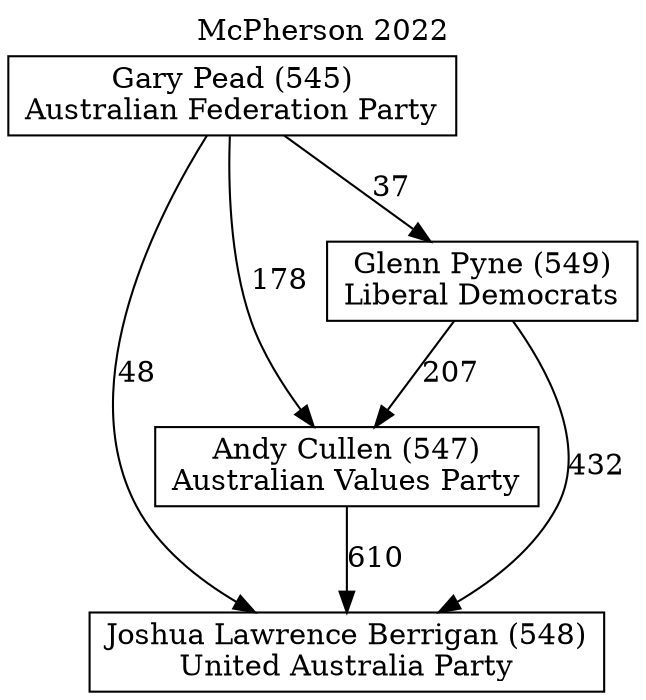// House preference flow
digraph "Joshua Lawrence Berrigan (548)_McPherson_2022" {
	graph [label="McPherson 2022" labelloc=t mclimit=10]
	node [shape=box]
	"Joshua Lawrence Berrigan (548)" [label="Joshua Lawrence Berrigan (548)
United Australia Party"]
	"Andy Cullen (547)" [label="Andy Cullen (547)
Australian Values Party"]
	"Glenn Pyne (549)" [label="Glenn Pyne (549)
Liberal Democrats"]
	"Gary Pead (545)" [label="Gary Pead (545)
Australian Federation Party"]
	"Andy Cullen (547)" -> "Joshua Lawrence Berrigan (548)" [label=610]
	"Glenn Pyne (549)" -> "Andy Cullen (547)" [label=207]
	"Gary Pead (545)" -> "Glenn Pyne (549)" [label=37]
	"Glenn Pyne (549)" -> "Joshua Lawrence Berrigan (548)" [label=432]
	"Gary Pead (545)" -> "Joshua Lawrence Berrigan (548)" [label=48]
	"Gary Pead (545)" -> "Andy Cullen (547)" [label=178]
}
